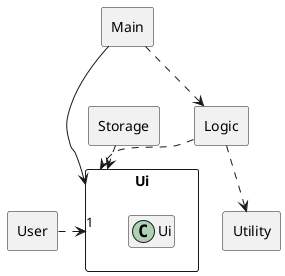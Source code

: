 @startuml
package "Main" <<Rectangle>> {

}
package "Logic" <<Rectangle>> {

}
package "Storage" <<Rectangle>> {
}
package "Ui" <<Rectangle>> {
class Ui

}
package "Utility" <<Rectangle>> {
}
package "User" <<Rectangle>> {
}
User .right> Ui
Main -> "1" Ui
Main ..> Logic
Logic ..> Ui
Logic ..> Utility
Storage ..> Ui

hide members
@enduml